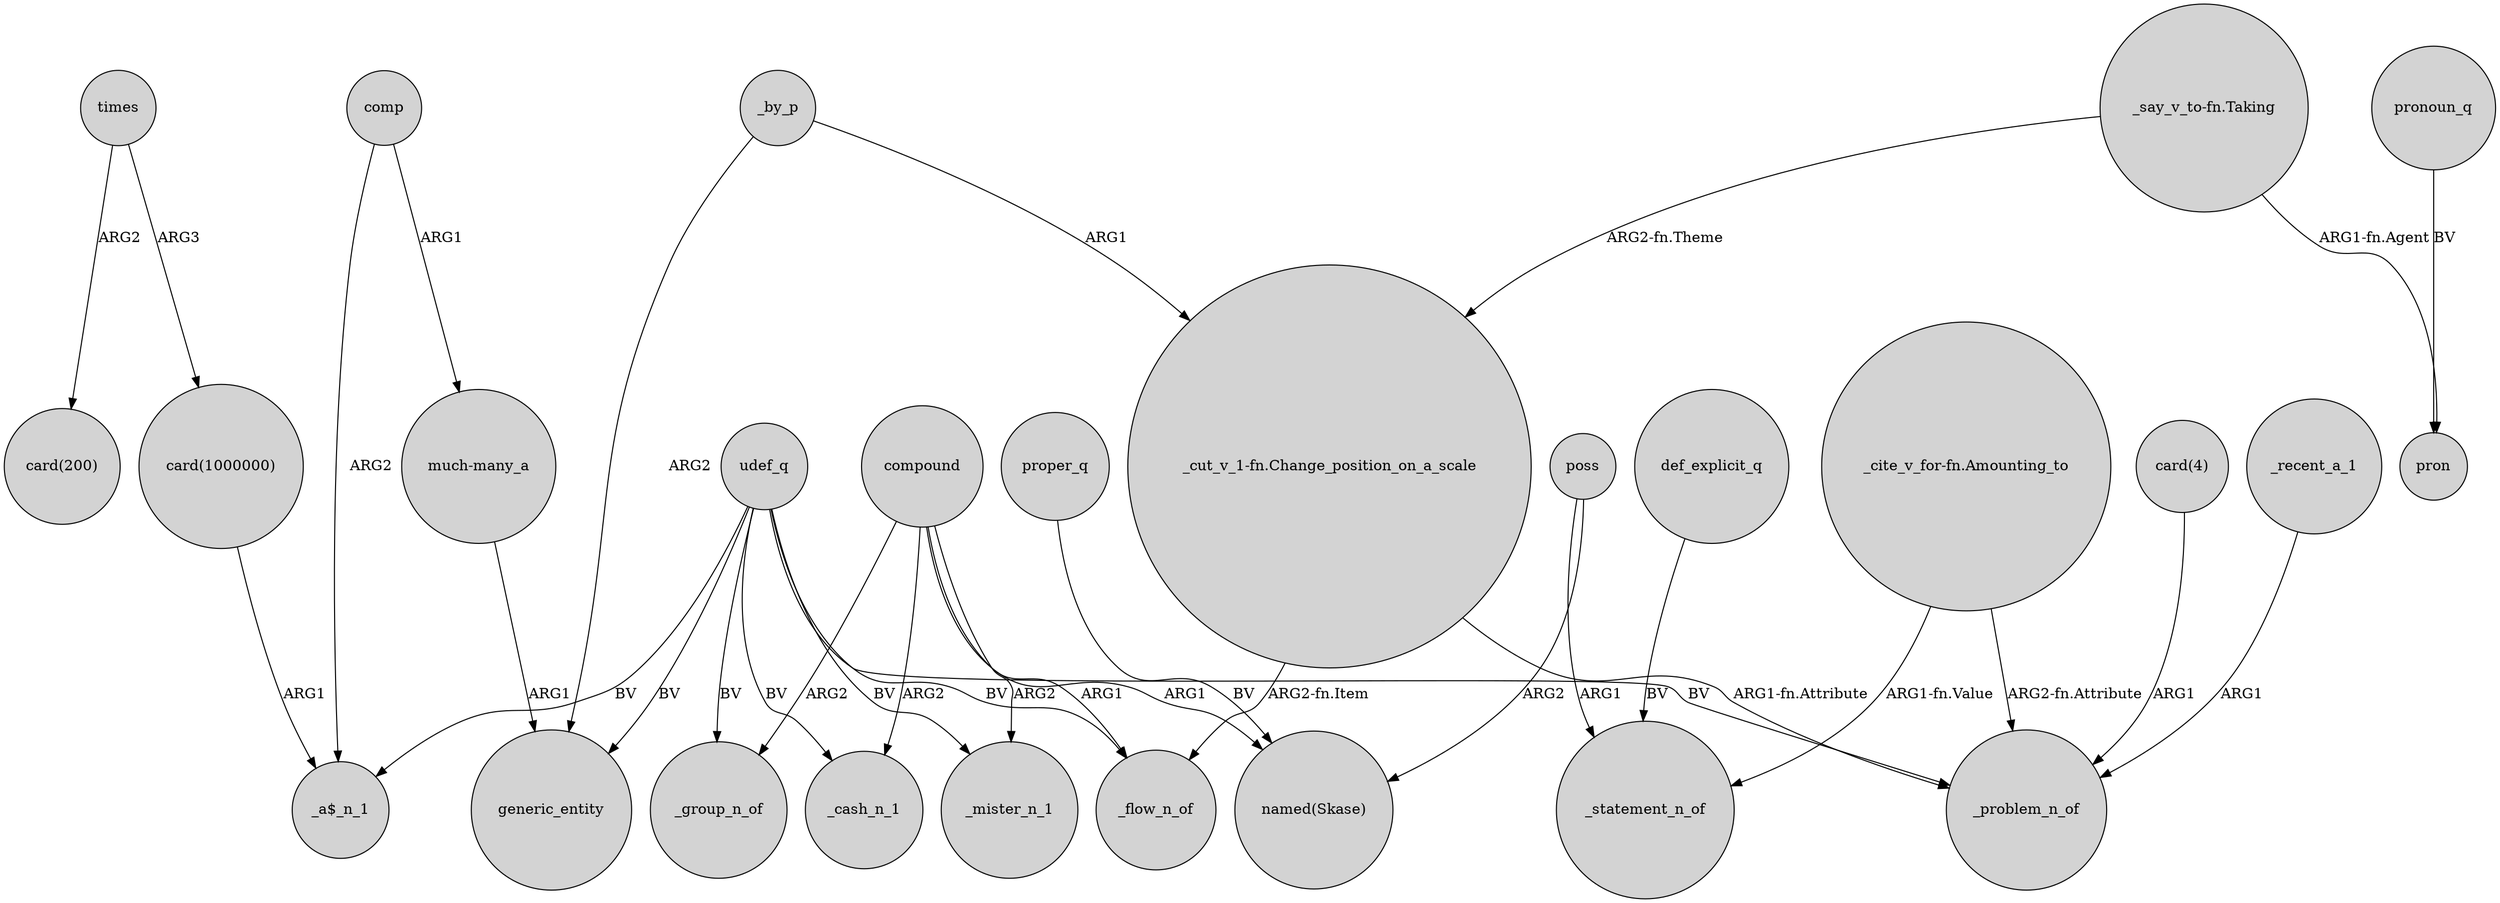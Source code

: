 digraph {
	node [shape=circle style=filled]
	_by_p -> "_cut_v_1-fn.Change_position_on_a_scale" [label=ARG1]
	udef_q -> _cash_n_1 [label=BV]
	compound -> _mister_n_1 [label=ARG2]
	udef_q -> _group_n_of [label=BV]
	compound -> _cash_n_1 [label=ARG2]
	udef_q -> _problem_n_of [label=BV]
	proper_q -> "named(Skase)" [label=BV]
	times -> "card(1000000)" [label=ARG3]
	"_cut_v_1-fn.Change_position_on_a_scale" -> _flow_n_of [label="ARG2-fn.Item"]
	times -> "card(200)" [label=ARG2]
	"card(4)" -> _problem_n_of [label=ARG1]
	udef_q -> _mister_n_1 [label=BV]
	udef_q -> generic_entity [label=BV]
	"_say_v_to-fn.Taking" -> pron [label="ARG1-fn.Agent"]
	pronoun_q -> pron [label=BV]
	"_cut_v_1-fn.Change_position_on_a_scale" -> _problem_n_of [label="ARG1-fn.Attribute"]
	comp -> "much-many_a" [label=ARG1]
	poss -> "named(Skase)" [label=ARG2]
	_recent_a_1 -> _problem_n_of [label=ARG1]
	_by_p -> generic_entity [label=ARG2]
	"much-many_a" -> generic_entity [label=ARG1]
	compound -> _flow_n_of [label=ARG1]
	comp -> "_a$_n_1" [label=ARG2]
	"card(1000000)" -> "_a$_n_1" [label=ARG1]
	compound -> _group_n_of [label=ARG2]
	udef_q -> _flow_n_of [label=BV]
	poss -> _statement_n_of [label=ARG1]
	"_cite_v_for-fn.Amounting_to" -> _statement_n_of [label="ARG1-fn.Value"]
	compound -> "named(Skase)" [label=ARG1]
	"_cite_v_for-fn.Amounting_to" -> _problem_n_of [label="ARG2-fn.Attribute"]
	def_explicit_q -> _statement_n_of [label=BV]
	"_say_v_to-fn.Taking" -> "_cut_v_1-fn.Change_position_on_a_scale" [label="ARG2-fn.Theme"]
	udef_q -> "_a$_n_1" [label=BV]
}
